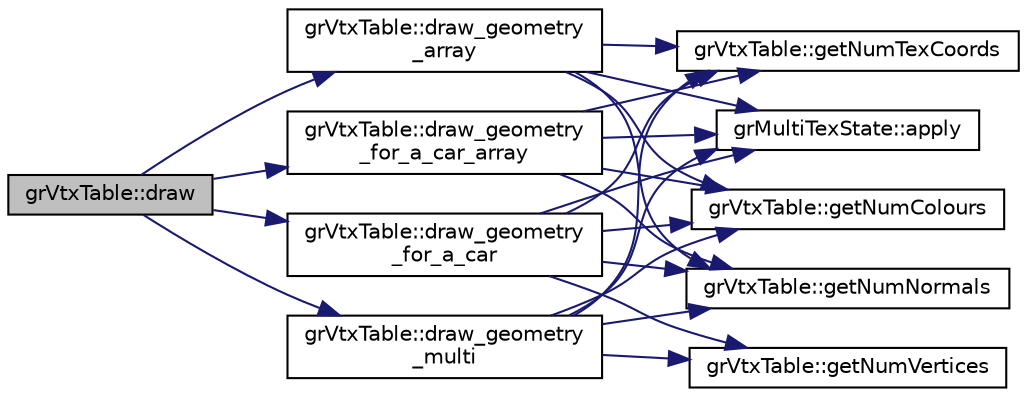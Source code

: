 digraph "grVtxTable::draw"
{
  edge [fontname="Helvetica",fontsize="10",labelfontname="Helvetica",labelfontsize="10"];
  node [fontname="Helvetica",fontsize="10",shape=record];
  rankdir="LR";
  Node1 [label="grVtxTable::draw",height=0.2,width=0.4,color="black", fillcolor="grey75", style="filled", fontcolor="black"];
  Node1 -> Node2 [color="midnightblue",fontsize="10",style="solid",fontname="Helvetica"];
  Node2 [label="grVtxTable::draw_geometry\l_for_a_car",height=0.2,width=0.4,color="black", fillcolor="white", style="filled",URL="$classgr_vtx_table.html#a8c5fd19d2f7b806824c9f92df9134658"];
  Node2 -> Node3 [color="midnightblue",fontsize="10",style="solid",fontname="Helvetica"];
  Node3 [label="grMultiTexState::apply",height=0.2,width=0.4,color="black", fillcolor="white", style="filled",URL="$classgr_multi_tex_state.html#a69490e24c38d1edba7bf817d7b6eb4c5"];
  Node2 -> Node4 [color="midnightblue",fontsize="10",style="solid",fontname="Helvetica"];
  Node4 [label="grVtxTable::getNumColours",height=0.2,width=0.4,color="black", fillcolor="white", style="filled",URL="$classgr_vtx_table.html#a9f13f22d779175d48ee28a1dd0779177"];
  Node2 -> Node5 [color="midnightblue",fontsize="10",style="solid",fontname="Helvetica"];
  Node5 [label="grVtxTable::getNumNormals",height=0.2,width=0.4,color="black", fillcolor="white", style="filled",URL="$classgr_vtx_table.html#a40ae8db76faf316c4513909de77d9278"];
  Node2 -> Node6 [color="midnightblue",fontsize="10",style="solid",fontname="Helvetica"];
  Node6 [label="grVtxTable::getNumVertices",height=0.2,width=0.4,color="black", fillcolor="white", style="filled",URL="$classgr_vtx_table.html#a1769109c10f41aeaa178fa1b05ca1315"];
  Node2 -> Node7 [color="midnightblue",fontsize="10",style="solid",fontname="Helvetica"];
  Node7 [label="grVtxTable::getNumTexCoords",height=0.2,width=0.4,color="black", fillcolor="white", style="filled",URL="$classgr_vtx_table.html#a660141ee86f66ae7c369984647b2ff7e"];
  Node1 -> Node8 [color="midnightblue",fontsize="10",style="solid",fontname="Helvetica"];
  Node8 [label="grVtxTable::draw_geometry\l_multi",height=0.2,width=0.4,color="black", fillcolor="white", style="filled",URL="$classgr_vtx_table.html#ae65ab67b04a585dd2806e031753e77d7"];
  Node8 -> Node3 [color="midnightblue",fontsize="10",style="solid",fontname="Helvetica"];
  Node8 -> Node4 [color="midnightblue",fontsize="10",style="solid",fontname="Helvetica"];
  Node8 -> Node5 [color="midnightblue",fontsize="10",style="solid",fontname="Helvetica"];
  Node8 -> Node6 [color="midnightblue",fontsize="10",style="solid",fontname="Helvetica"];
  Node8 -> Node7 [color="midnightblue",fontsize="10",style="solid",fontname="Helvetica"];
  Node1 -> Node9 [color="midnightblue",fontsize="10",style="solid",fontname="Helvetica"];
  Node9 [label="grVtxTable::draw_geometry\l_array",height=0.2,width=0.4,color="black", fillcolor="white", style="filled",URL="$classgr_vtx_table.html#abde983507cf344a343b907b40acec766"];
  Node9 -> Node4 [color="midnightblue",fontsize="10",style="solid",fontname="Helvetica"];
  Node9 -> Node5 [color="midnightblue",fontsize="10",style="solid",fontname="Helvetica"];
  Node9 -> Node7 [color="midnightblue",fontsize="10",style="solid",fontname="Helvetica"];
  Node9 -> Node3 [color="midnightblue",fontsize="10",style="solid",fontname="Helvetica"];
  Node1 -> Node10 [color="midnightblue",fontsize="10",style="solid",fontname="Helvetica"];
  Node10 [label="grVtxTable::draw_geometry\l_for_a_car_array",height=0.2,width=0.4,color="black", fillcolor="white", style="filled",URL="$classgr_vtx_table.html#a31b641b9bba9879dcc5d529515c535d7"];
  Node10 -> Node4 [color="midnightblue",fontsize="10",style="solid",fontname="Helvetica"];
  Node10 -> Node5 [color="midnightblue",fontsize="10",style="solid",fontname="Helvetica"];
  Node10 -> Node7 [color="midnightblue",fontsize="10",style="solid",fontname="Helvetica"];
  Node10 -> Node3 [color="midnightblue",fontsize="10",style="solid",fontname="Helvetica"];
}
